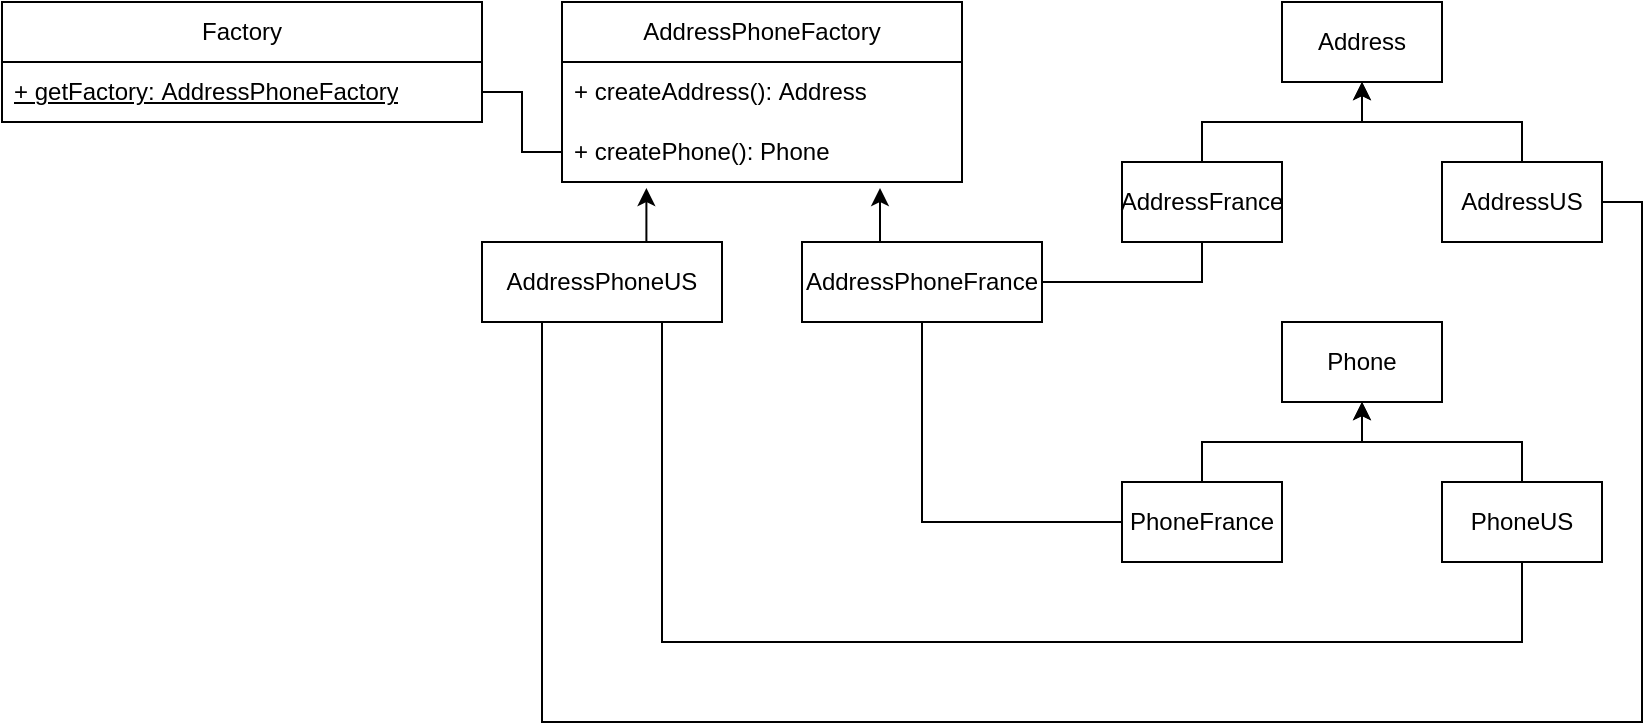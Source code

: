 <mxfile version="26.2.14">
  <diagram name="Страница — 1" id="LsMgXCkCI61tho_PUp3z">
    <mxGraphModel dx="1186" dy="748" grid="1" gridSize="10" guides="1" tooltips="1" connect="1" arrows="1" fold="1" page="1" pageScale="1" pageWidth="827" pageHeight="1169" math="0" shadow="0">
      <root>
        <mxCell id="0" />
        <mxCell id="1" parent="0" />
        <mxCell id="jalJiemwOZsJlISHWCsv-1" value="Factory" style="swimlane;fontStyle=0;childLayout=stackLayout;horizontal=1;startSize=30;horizontalStack=0;resizeParent=1;resizeParentMax=0;resizeLast=0;collapsible=1;marginBottom=0;whiteSpace=wrap;html=1;" vertex="1" parent="1">
          <mxGeometry x="40" y="40" width="240" height="60" as="geometry">
            <mxRectangle x="90" y="110" width="60" height="30" as="alternateBounds" />
          </mxGeometry>
        </mxCell>
        <mxCell id="jalJiemwOZsJlISHWCsv-31" style="edgeStyle=orthogonalEdgeStyle;rounded=0;orthogonalLoop=1;jettySize=auto;html=1;exitX=0.75;exitY=1;exitDx=0;exitDy=0;entryX=0.5;entryY=1;entryDx=0;entryDy=0;endArrow=none;startFill=0;" edge="1" parent="1" source="jalJiemwOZsJlISHWCsv-5" target="jalJiemwOZsJlISHWCsv-22">
          <mxGeometry relative="1" as="geometry">
            <Array as="points">
              <mxPoint x="370" y="360" />
              <mxPoint x="800" y="360" />
            </Array>
          </mxGeometry>
        </mxCell>
        <mxCell id="jalJiemwOZsJlISHWCsv-33" style="edgeStyle=orthogonalEdgeStyle;rounded=0;orthogonalLoop=1;jettySize=auto;html=1;exitX=0.25;exitY=1;exitDx=0;exitDy=0;entryX=1;entryY=0.5;entryDx=0;entryDy=0;endArrow=none;startFill=0;" edge="1" parent="1" source="jalJiemwOZsJlISHWCsv-5" target="jalJiemwOZsJlISHWCsv-21">
          <mxGeometry relative="1" as="geometry">
            <Array as="points">
              <mxPoint x="310" y="400" />
              <mxPoint x="860" y="400" />
              <mxPoint x="860" y="140" />
            </Array>
          </mxGeometry>
        </mxCell>
        <mxCell id="jalJiemwOZsJlISHWCsv-5" value="AddressPhoneUS" style="rounded=0;whiteSpace=wrap;html=1;" vertex="1" parent="1">
          <mxGeometry x="280" y="160" width="120" height="40" as="geometry" />
        </mxCell>
        <mxCell id="jalJiemwOZsJlISHWCsv-6" value="AddressPhoneFactory" style="swimlane;fontStyle=0;childLayout=stackLayout;horizontal=1;startSize=30;horizontalStack=0;resizeParent=1;resizeParentMax=0;resizeLast=0;collapsible=1;marginBottom=0;whiteSpace=wrap;html=1;" vertex="1" parent="1">
          <mxGeometry x="320" y="40" width="200" height="90" as="geometry">
            <mxRectangle x="90" y="110" width="60" height="30" as="alternateBounds" />
          </mxGeometry>
        </mxCell>
        <mxCell id="jalJiemwOZsJlISHWCsv-7" value="+&amp;nbsp;createAddress():&amp;nbsp;Address" style="text;strokeColor=none;fillColor=none;align=left;verticalAlign=middle;spacingLeft=4;spacingRight=4;overflow=hidden;points=[[0,0.5],[1,0.5]];portConstraint=eastwest;rotatable=0;whiteSpace=wrap;html=1;" vertex="1" parent="jalJiemwOZsJlISHWCsv-6">
          <mxGeometry y="30" width="200" height="30" as="geometry" />
        </mxCell>
        <mxCell id="jalJiemwOZsJlISHWCsv-8" value="+&amp;nbsp;createPhone():&amp;nbsp;Phone" style="text;strokeColor=none;fillColor=none;align=left;verticalAlign=middle;spacingLeft=4;spacingRight=4;overflow=hidden;points=[[0,0.5],[1,0.5]];portConstraint=eastwest;rotatable=0;whiteSpace=wrap;html=1;" vertex="1" parent="jalJiemwOZsJlISHWCsv-6">
          <mxGeometry y="60" width="200" height="30" as="geometry" />
        </mxCell>
        <mxCell id="jalJiemwOZsJlISHWCsv-10" value="" style="edgeStyle=orthogonalEdgeStyle;rounded=0;orthogonalLoop=1;jettySize=auto;html=1;endArrow=none;startFill=0;" edge="1" parent="1" source="jalJiemwOZsJlISHWCsv-2" target="jalJiemwOZsJlISHWCsv-8">
          <mxGeometry relative="1" as="geometry" />
        </mxCell>
        <mxCell id="jalJiemwOZsJlISHWCsv-2" value="&lt;u&gt;+ getFactory:&amp;nbsp;AddressPhoneFactory&lt;/u&gt;" style="text;strokeColor=none;fillColor=none;align=left;verticalAlign=middle;spacingLeft=4;spacingRight=4;overflow=hidden;points=[[0,0.5],[1,0.5]];portConstraint=eastwest;rotatable=0;whiteSpace=wrap;html=1;" vertex="1" parent="1">
          <mxGeometry x="40" y="70" width="240" height="30" as="geometry" />
        </mxCell>
        <mxCell id="jalJiemwOZsJlISHWCsv-25" style="edgeStyle=orthogonalEdgeStyle;rounded=0;orthogonalLoop=1;jettySize=auto;html=1;exitX=1;exitY=0.5;exitDx=0;exitDy=0;entryX=0.5;entryY=1;entryDx=0;entryDy=0;endArrow=none;startFill=0;" edge="1" parent="1" source="jalJiemwOZsJlISHWCsv-11" target="jalJiemwOZsJlISHWCsv-23">
          <mxGeometry relative="1" as="geometry" />
        </mxCell>
        <mxCell id="jalJiemwOZsJlISHWCsv-28" style="edgeStyle=orthogonalEdgeStyle;rounded=0;orthogonalLoop=1;jettySize=auto;html=1;exitX=0.5;exitY=1;exitDx=0;exitDy=0;entryX=0;entryY=0.5;entryDx=0;entryDy=0;endArrow=none;startFill=0;" edge="1" parent="1" source="jalJiemwOZsJlISHWCsv-11" target="jalJiemwOZsJlISHWCsv-24">
          <mxGeometry relative="1" as="geometry" />
        </mxCell>
        <mxCell id="jalJiemwOZsJlISHWCsv-11" value="AddressPhoneFrance" style="rounded=0;whiteSpace=wrap;html=1;" vertex="1" parent="1">
          <mxGeometry x="440" y="160" width="120" height="40" as="geometry" />
        </mxCell>
        <mxCell id="jalJiemwOZsJlISHWCsv-13" style="edgeStyle=orthogonalEdgeStyle;rounded=0;orthogonalLoop=1;jettySize=auto;html=1;exitX=0.5;exitY=0;exitDx=0;exitDy=0;entryX=0.211;entryY=1.1;entryDx=0;entryDy=0;entryPerimeter=0;" edge="1" parent="1" source="jalJiemwOZsJlISHWCsv-5" target="jalJiemwOZsJlISHWCsv-8">
          <mxGeometry relative="1" as="geometry" />
        </mxCell>
        <mxCell id="jalJiemwOZsJlISHWCsv-15" style="edgeStyle=orthogonalEdgeStyle;rounded=0;orthogonalLoop=1;jettySize=auto;html=1;exitX=0.5;exitY=0;exitDx=0;exitDy=0;entryX=0.795;entryY=1.1;entryDx=0;entryDy=0;entryPerimeter=0;" edge="1" parent="1" source="jalJiemwOZsJlISHWCsv-11" target="jalJiemwOZsJlISHWCsv-8">
          <mxGeometry relative="1" as="geometry" />
        </mxCell>
        <mxCell id="jalJiemwOZsJlISHWCsv-16" value="Address" style="rounded=0;whiteSpace=wrap;html=1;" vertex="1" parent="1">
          <mxGeometry x="680" y="40" width="80" height="40" as="geometry" />
        </mxCell>
        <mxCell id="jalJiemwOZsJlISHWCsv-20" value="Phone" style="rounded=0;whiteSpace=wrap;html=1;" vertex="1" parent="1">
          <mxGeometry x="680" y="200" width="80" height="40" as="geometry" />
        </mxCell>
        <mxCell id="jalJiemwOZsJlISHWCsv-27" style="edgeStyle=orthogonalEdgeStyle;rounded=0;orthogonalLoop=1;jettySize=auto;html=1;exitX=0.5;exitY=0;exitDx=0;exitDy=0;entryX=0.5;entryY=1;entryDx=0;entryDy=0;" edge="1" parent="1" source="jalJiemwOZsJlISHWCsv-21" target="jalJiemwOZsJlISHWCsv-16">
          <mxGeometry relative="1" as="geometry" />
        </mxCell>
        <mxCell id="jalJiemwOZsJlISHWCsv-21" value="AddressUS" style="rounded=0;whiteSpace=wrap;html=1;" vertex="1" parent="1">
          <mxGeometry x="760" y="120" width="80" height="40" as="geometry" />
        </mxCell>
        <mxCell id="jalJiemwOZsJlISHWCsv-30" style="edgeStyle=orthogonalEdgeStyle;rounded=0;orthogonalLoop=1;jettySize=auto;html=1;exitX=0.5;exitY=0;exitDx=0;exitDy=0;entryX=0.5;entryY=1;entryDx=0;entryDy=0;" edge="1" parent="1" source="jalJiemwOZsJlISHWCsv-22" target="jalJiemwOZsJlISHWCsv-20">
          <mxGeometry relative="1" as="geometry" />
        </mxCell>
        <mxCell id="jalJiemwOZsJlISHWCsv-22" value="PhoneUS" style="rounded=0;whiteSpace=wrap;html=1;" vertex="1" parent="1">
          <mxGeometry x="760" y="280" width="80" height="40" as="geometry" />
        </mxCell>
        <mxCell id="jalJiemwOZsJlISHWCsv-26" style="edgeStyle=orthogonalEdgeStyle;rounded=0;orthogonalLoop=1;jettySize=auto;html=1;exitX=0.5;exitY=0;exitDx=0;exitDy=0;entryX=0.5;entryY=1;entryDx=0;entryDy=0;" edge="1" parent="1" source="jalJiemwOZsJlISHWCsv-23" target="jalJiemwOZsJlISHWCsv-16">
          <mxGeometry relative="1" as="geometry" />
        </mxCell>
        <mxCell id="jalJiemwOZsJlISHWCsv-23" value="AddressFrance" style="rounded=0;whiteSpace=wrap;html=1;" vertex="1" parent="1">
          <mxGeometry x="600" y="120" width="80" height="40" as="geometry" />
        </mxCell>
        <mxCell id="jalJiemwOZsJlISHWCsv-29" style="edgeStyle=orthogonalEdgeStyle;rounded=0;orthogonalLoop=1;jettySize=auto;html=1;exitX=0.5;exitY=0;exitDx=0;exitDy=0;entryX=0.5;entryY=1;entryDx=0;entryDy=0;" edge="1" parent="1" source="jalJiemwOZsJlISHWCsv-24" target="jalJiemwOZsJlISHWCsv-20">
          <mxGeometry relative="1" as="geometry" />
        </mxCell>
        <mxCell id="jalJiemwOZsJlISHWCsv-24" value="PhoneFrance" style="rounded=0;whiteSpace=wrap;html=1;" vertex="1" parent="1">
          <mxGeometry x="600" y="280" width="80" height="40" as="geometry" />
        </mxCell>
      </root>
    </mxGraphModel>
  </diagram>
</mxfile>
